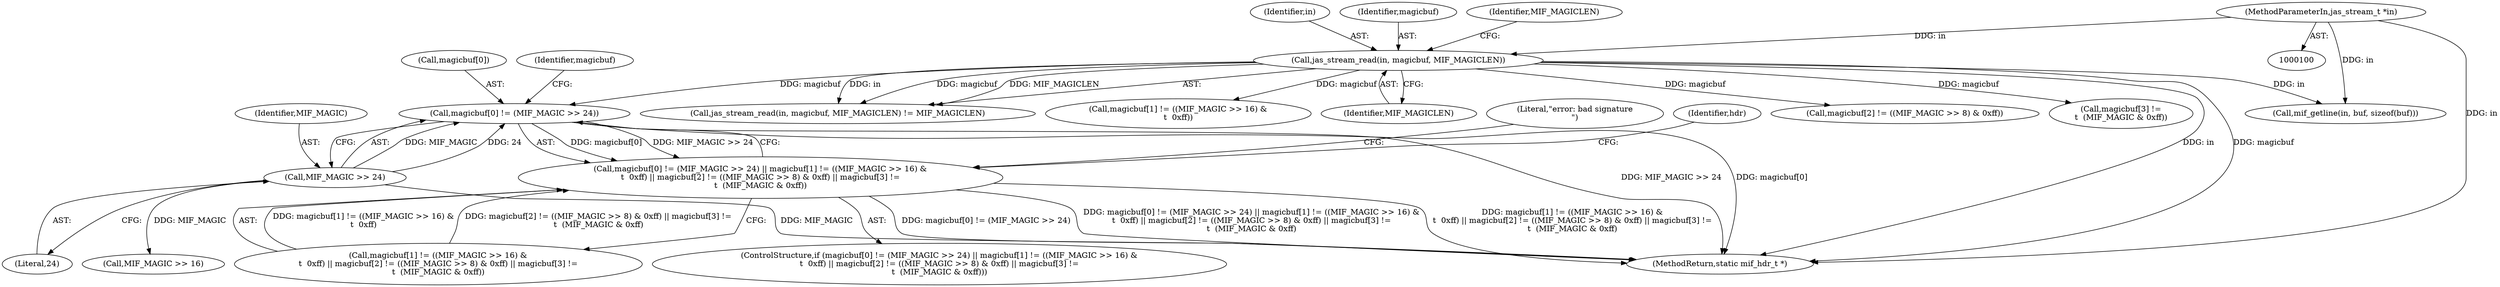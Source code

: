 digraph "0_jasper_d42b2388f7f8e0332c846675133acea151fc557a_42@array" {
"1000126" [label="(Call,magicbuf[0] != (MIF_MAGIC >> 24))"];
"1000117" [label="(Call,jas_stream_read(in, magicbuf, MIF_MAGICLEN))"];
"1000101" [label="(MethodParameterIn,jas_stream_t *in)"];
"1000130" [label="(Call,MIF_MAGIC >> 24)"];
"1000125" [label="(Call,magicbuf[0] != (MIF_MAGIC >> 24) || magicbuf[1] != ((MIF_MAGIC >> 16) &\n\t  0xff) || magicbuf[2] != ((MIF_MAGIC >> 8) & 0xff) || magicbuf[3] !=\n\t  (MIF_MAGIC & 0xff))"];
"1000116" [label="(Call,jas_stream_read(in, magicbuf, MIF_MAGICLEN) != MIF_MAGICLEN)"];
"1000133" [label="(Call,magicbuf[1] != ((MIF_MAGIC >> 16) &\n\t  0xff) || magicbuf[2] != ((MIF_MAGIC >> 8) & 0xff) || magicbuf[3] !=\n\t  (MIF_MAGIC & 0xff))"];
"1000124" [label="(ControlStructure,if (magicbuf[0] != (MIF_MAGIC >> 24) || magicbuf[1] != ((MIF_MAGIC >> 16) &\n\t  0xff) || magicbuf[2] != ((MIF_MAGIC >> 8) & 0xff) || magicbuf[3] !=\n\t  (MIF_MAGIC & 0xff)))"];
"1000134" [label="(Call,magicbuf[1] != ((MIF_MAGIC >> 16) &\n\t  0xff))"];
"1000118" [label="(Identifier,in)"];
"1000125" [label="(Call,magicbuf[0] != (MIF_MAGIC >> 24) || magicbuf[1] != ((MIF_MAGIC >> 16) &\n\t  0xff) || magicbuf[2] != ((MIF_MAGIC >> 8) & 0xff) || magicbuf[3] !=\n\t  (MIF_MAGIC & 0xff))"];
"1000119" [label="(Identifier,magicbuf)"];
"1000120" [label="(Identifier,MIF_MAGICLEN)"];
"1000162" [label="(Literal,\"error: bad signature\n\")"];
"1000127" [label="(Call,magicbuf[0])"];
"1000126" [label="(Call,magicbuf[0] != (MIF_MAGIC >> 24))"];
"1000130" [label="(Call,MIF_MAGIC >> 24)"];
"1000144" [label="(Call,magicbuf[2] != ((MIF_MAGIC >> 8) & 0xff))"];
"1000117" [label="(Call,jas_stream_read(in, magicbuf, MIF_MAGICLEN))"];
"1000121" [label="(Identifier,MIF_MAGICLEN)"];
"1000101" [label="(MethodParameterIn,jas_stream_t *in)"];
"1000139" [label="(Call,MIF_MAGIC >> 16)"];
"1000153" [label="(Call,magicbuf[3] !=\n\t  (MIF_MAGIC & 0xff))"];
"1000132" [label="(Literal,24)"];
"1000179" [label="(Call,mif_getline(in, buf, sizeof(buf)))"];
"1000131" [label="(Identifier,MIF_MAGIC)"];
"1000167" [label="(Identifier,hdr)"];
"1000276" [label="(MethodReturn,static mif_hdr_t *)"];
"1000136" [label="(Identifier,magicbuf)"];
"1000126" -> "1000125"  [label="AST: "];
"1000126" -> "1000130"  [label="CFG: "];
"1000127" -> "1000126"  [label="AST: "];
"1000130" -> "1000126"  [label="AST: "];
"1000136" -> "1000126"  [label="CFG: "];
"1000125" -> "1000126"  [label="CFG: "];
"1000126" -> "1000276"  [label="DDG: MIF_MAGIC >> 24"];
"1000126" -> "1000276"  [label="DDG: magicbuf[0]"];
"1000126" -> "1000125"  [label="DDG: magicbuf[0]"];
"1000126" -> "1000125"  [label="DDG: MIF_MAGIC >> 24"];
"1000117" -> "1000126"  [label="DDG: magicbuf"];
"1000130" -> "1000126"  [label="DDG: MIF_MAGIC"];
"1000130" -> "1000126"  [label="DDG: 24"];
"1000117" -> "1000116"  [label="AST: "];
"1000117" -> "1000120"  [label="CFG: "];
"1000118" -> "1000117"  [label="AST: "];
"1000119" -> "1000117"  [label="AST: "];
"1000120" -> "1000117"  [label="AST: "];
"1000121" -> "1000117"  [label="CFG: "];
"1000117" -> "1000276"  [label="DDG: in"];
"1000117" -> "1000276"  [label="DDG: magicbuf"];
"1000117" -> "1000116"  [label="DDG: in"];
"1000117" -> "1000116"  [label="DDG: magicbuf"];
"1000117" -> "1000116"  [label="DDG: MIF_MAGICLEN"];
"1000101" -> "1000117"  [label="DDG: in"];
"1000117" -> "1000134"  [label="DDG: magicbuf"];
"1000117" -> "1000144"  [label="DDG: magicbuf"];
"1000117" -> "1000153"  [label="DDG: magicbuf"];
"1000117" -> "1000179"  [label="DDG: in"];
"1000101" -> "1000100"  [label="AST: "];
"1000101" -> "1000276"  [label="DDG: in"];
"1000101" -> "1000179"  [label="DDG: in"];
"1000130" -> "1000132"  [label="CFG: "];
"1000131" -> "1000130"  [label="AST: "];
"1000132" -> "1000130"  [label="AST: "];
"1000130" -> "1000276"  [label="DDG: MIF_MAGIC"];
"1000130" -> "1000139"  [label="DDG: MIF_MAGIC"];
"1000125" -> "1000124"  [label="AST: "];
"1000125" -> "1000133"  [label="CFG: "];
"1000133" -> "1000125"  [label="AST: "];
"1000162" -> "1000125"  [label="CFG: "];
"1000167" -> "1000125"  [label="CFG: "];
"1000125" -> "1000276"  [label="DDG: magicbuf[0] != (MIF_MAGIC >> 24)"];
"1000125" -> "1000276"  [label="DDG: magicbuf[0] != (MIF_MAGIC >> 24) || magicbuf[1] != ((MIF_MAGIC >> 16) &\n\t  0xff) || magicbuf[2] != ((MIF_MAGIC >> 8) & 0xff) || magicbuf[3] !=\n\t  (MIF_MAGIC & 0xff)"];
"1000125" -> "1000276"  [label="DDG: magicbuf[1] != ((MIF_MAGIC >> 16) &\n\t  0xff) || magicbuf[2] != ((MIF_MAGIC >> 8) & 0xff) || magicbuf[3] !=\n\t  (MIF_MAGIC & 0xff)"];
"1000133" -> "1000125"  [label="DDG: magicbuf[1] != ((MIF_MAGIC >> 16) &\n\t  0xff)"];
"1000133" -> "1000125"  [label="DDG: magicbuf[2] != ((MIF_MAGIC >> 8) & 0xff) || magicbuf[3] !=\n\t  (MIF_MAGIC & 0xff)"];
}
